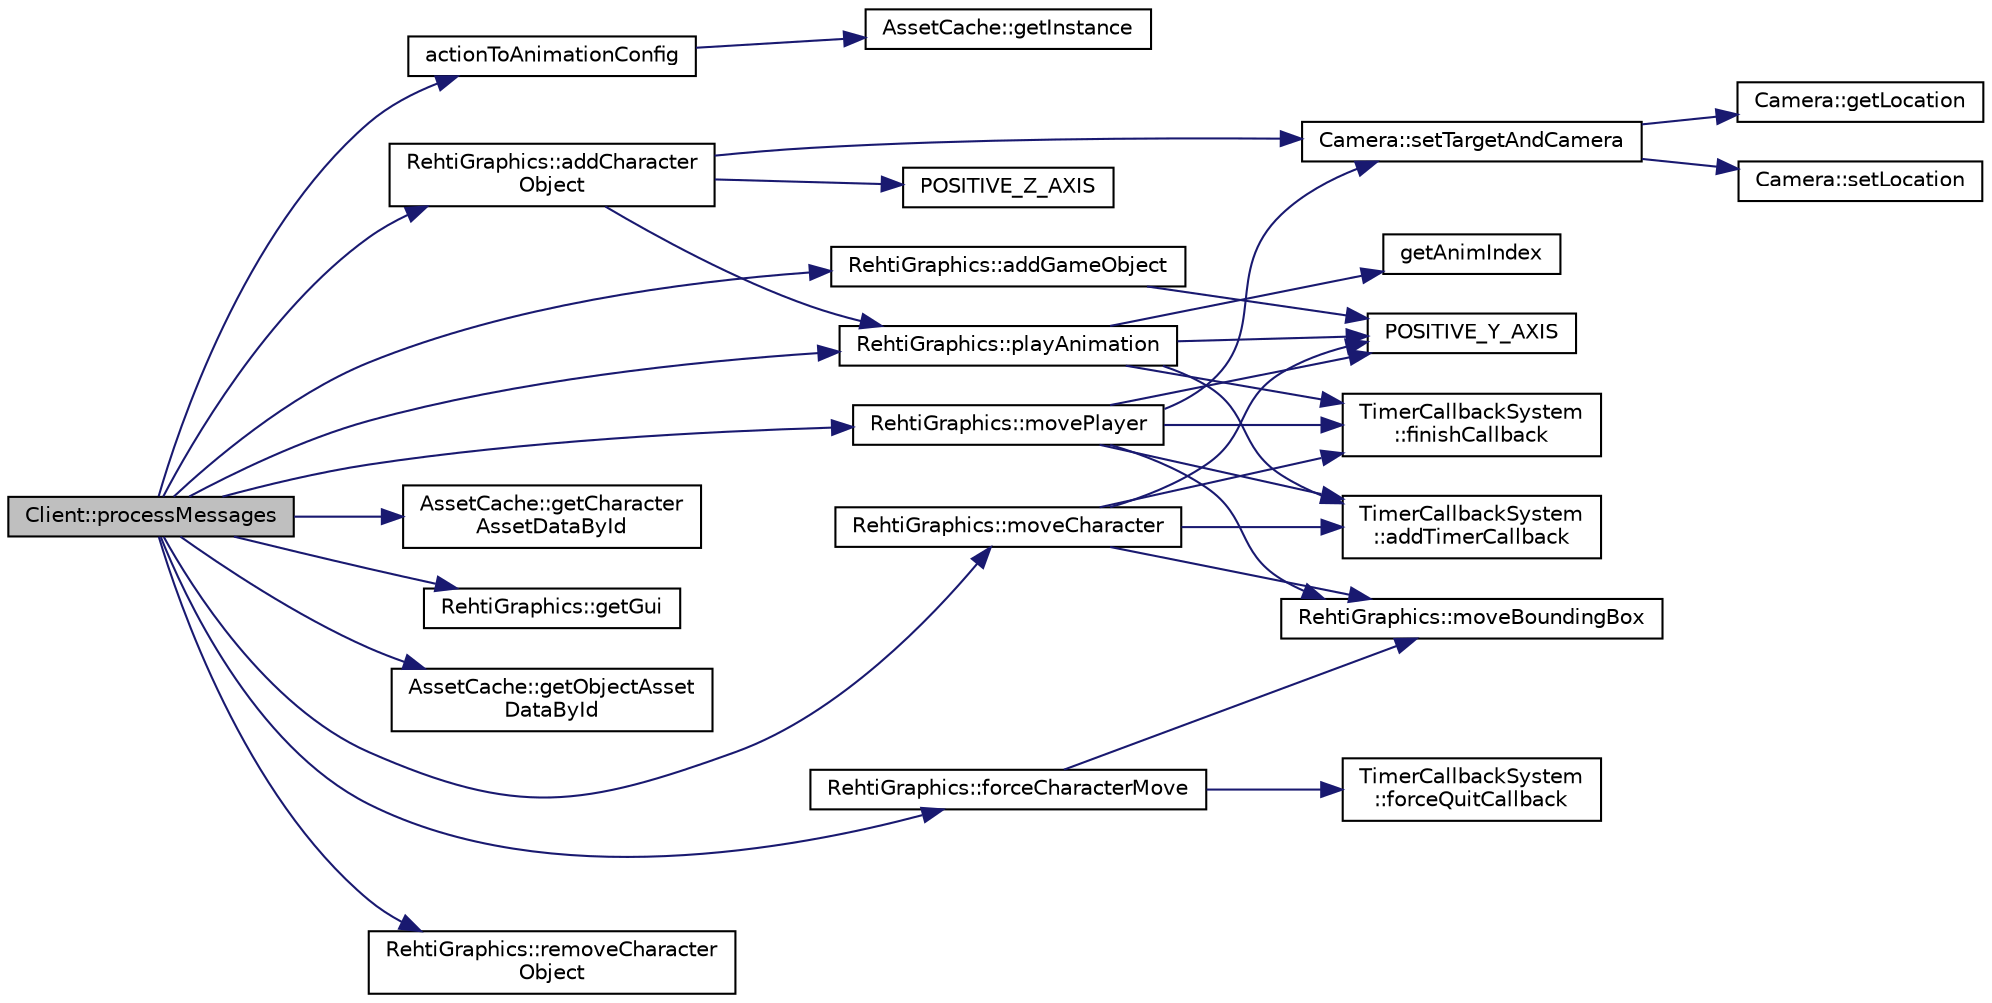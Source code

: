 digraph "Client::processMessages"
{
 // LATEX_PDF_SIZE
  edge [fontname="Helvetica",fontsize="10",labelfontname="Helvetica",labelfontsize="10"];
  node [fontname="Helvetica",fontsize="10",shape=record];
  rankdir="LR";
  Node1 [label="Client::processMessages",height=0.2,width=0.4,color="black", fillcolor="grey75", style="filled", fontcolor="black",tooltip="Processes messages from the server."];
  Node1 -> Node2 [color="midnightblue",fontsize="10",style="solid",fontname="Helvetica"];
  Node2 [label="actionToAnimationConfig",height=0.2,width=0.4,color="black", fillcolor="white", style="filled",URL="$client_2src_2Utils_8cpp.html#a8ef2bf38324ca6a2089bd5306b4c671b",tooltip="Convert action to animation config."];
  Node2 -> Node3 [color="midnightblue",fontsize="10",style="solid",fontname="Helvetica"];
  Node3 [label="AssetCache::getInstance",height=0.2,width=0.4,color="black", fillcolor="white", style="filled",URL="$classAssetCache.html#ad31c13741259ce09f6bd7fe8a8ba083b",tooltip="Returns the singleton instance of the AssetCache."];
  Node1 -> Node4 [color="midnightblue",fontsize="10",style="solid",fontname="Helvetica"];
  Node4 [label="RehtiGraphics::addCharacter\lObject",height=0.2,width=0.4,color="black", fillcolor="white", style="filled",URL="$classRehtiGraphics.html#ac817516ac285d8b37e44ed594a903bd1",tooltip="Adds a character object with the given id to the graphics backend. Also creates a bounding box for th..."];
  Node4 -> Node5 [color="midnightblue",fontsize="10",style="solid",fontname="Helvetica"];
  Node5 [label="RehtiGraphics::playAnimation",height=0.2,width=0.4,color="black", fillcolor="white", style="filled",URL="$classRehtiGraphics.html#a8619a3e0907702692d70355cc8a8eea6",tooltip="Plays an animation for the given character."];
  Node5 -> Node6 [color="midnightblue",fontsize="10",style="solid",fontname="Helvetica"];
  Node6 [label="TimerCallbackSystem\l::addTimerCallback",height=0.2,width=0.4,color="black", fillcolor="white", style="filled",URL="$classTimerCallbackSystem.html#af8ea3ade97f14ca226c625ad4d70f90b",tooltip="Adds a new timer callback for the given id."];
  Node5 -> Node7 [color="midnightblue",fontsize="10",style="solid",fontname="Helvetica"];
  Node7 [label="TimerCallbackSystem\l::finishCallback",height=0.2,width=0.4,color="black", fillcolor="white", style="filled",URL="$classTimerCallbackSystem.html#add46c4d14ad6d925b927c7d5720f5e6d",tooltip="Forces the callback to be completed with the time left in the timer and removes it from the system."];
  Node5 -> Node8 [color="midnightblue",fontsize="10",style="solid",fontname="Helvetica"];
  Node8 [label="getAnimIndex",height=0.2,width=0.4,color="black", fillcolor="white", style="filled",URL="$BasicTypes_8hpp.html#abeaa9e402d6a6f63c932da7fa203c38c",tooltip=" "];
  Node5 -> Node9 [color="midnightblue",fontsize="10",style="solid",fontname="Helvetica"];
  Node9 [label="POSITIVE_Y_AXIS",height=0.2,width=0.4,color="black", fillcolor="white", style="filled",URL="$Camera_8hpp.html#ab03bb87e5fba3bc2067ea684738a2748",tooltip=" "];
  Node4 -> Node10 [color="midnightblue",fontsize="10",style="solid",fontname="Helvetica"];
  Node10 [label="POSITIVE_Z_AXIS",height=0.2,width=0.4,color="black", fillcolor="white", style="filled",URL="$Camera_8hpp.html#ac57ad755be51ffc9cc41b032426ba68b",tooltip=" "];
  Node4 -> Node11 [color="midnightblue",fontsize="10",style="solid",fontname="Helvetica"];
  Node11 [label="Camera::setTargetAndCamera",height=0.2,width=0.4,color="black", fillcolor="white", style="filled",URL="$classCamera.html#a7e5afa229f8c473b74d4984e0663cc8f",tooltip="Sets the camera target to the given location and moves camera by the same amount."];
  Node11 -> Node12 [color="midnightblue",fontsize="10",style="solid",fontname="Helvetica"];
  Node12 [label="Camera::getLocation",height=0.2,width=0.4,color="black", fillcolor="white", style="filled",URL="$classCamera.html#aa5786f7090ec3569fa729f10a2e64ce1",tooltip="Returns the location of the camera."];
  Node11 -> Node13 [color="midnightblue",fontsize="10",style="solid",fontname="Helvetica"];
  Node13 [label="Camera::setLocation",height=0.2,width=0.4,color="black", fillcolor="white", style="filled",URL="$classCamera.html#a4e5c1cba3172130eaff779eca5ff5af9",tooltip="Sets the camera location to the given location."];
  Node1 -> Node14 [color="midnightblue",fontsize="10",style="solid",fontname="Helvetica"];
  Node14 [label="RehtiGraphics::addGameObject",height=0.2,width=0.4,color="black", fillcolor="white", style="filled",URL="$classRehtiGraphics.html#aea4a763d818fd3095763798d5b4b0c24",tooltip="Adds a game object with the given id to the graphics backend. Also creates a bounding box for the obj..."];
  Node14 -> Node9 [color="midnightblue",fontsize="10",style="solid",fontname="Helvetica"];
  Node1 -> Node15 [color="midnightblue",fontsize="10",style="solid",fontname="Helvetica"];
  Node15 [label="RehtiGraphics::forceCharacterMove",height=0.2,width=0.4,color="black", fillcolor="white", style="filled",URL="$classRehtiGraphics.html#aa0fe4714ffc957fc647c4e392397e3f5",tooltip="Forces character to the given location, cancelling any remaining movement callbacks and animations."];
  Node15 -> Node16 [color="midnightblue",fontsize="10",style="solid",fontname="Helvetica"];
  Node16 [label="TimerCallbackSystem\l::forceQuitCallback",height=0.2,width=0.4,color="black", fillcolor="white", style="filled",URL="$classTimerCallbackSystem.html#abbe5757fb1797f2e2bb229a28023201f",tooltip="Immediately forces the removal of the callback with the given id, without finishing the remaining tim..."];
  Node15 -> Node17 [color="midnightblue",fontsize="10",style="solid",fontname="Helvetica"];
  Node17 [label="RehtiGraphics::moveBoundingBox",height=0.2,width=0.4,color="black", fillcolor="white", style="filled",URL="$classRehtiGraphics.html#a1a332491febf46b86750d5d73e3e97ad",tooltip="Helper function to move a bounding box."];
  Node1 -> Node18 [color="midnightblue",fontsize="10",style="solid",fontname="Helvetica"];
  Node18 [label="AssetCache::getCharacter\lAssetDataById",height=0.2,width=0.4,color="black", fillcolor="white", style="filled",URL="$classAssetCache.html#acd735b6ac54f7994b6092eb88f4e56d9",tooltip="Returns the character asset data by type id."];
  Node1 -> Node19 [color="midnightblue",fontsize="10",style="solid",fontname="Helvetica"];
  Node19 [label="RehtiGraphics::getGui",height=0.2,width=0.4,color="black", fillcolor="white", style="filled",URL="$classRehtiGraphics.html#a0b627360419288947984636e806f1d82",tooltip=" "];
  Node1 -> Node20 [color="midnightblue",fontsize="10",style="solid",fontname="Helvetica"];
  Node20 [label="AssetCache::getObjectAsset\lDataById",height=0.2,width=0.4,color="black", fillcolor="white", style="filled",URL="$classAssetCache.html#a68b5da460af29dca4e38a17772d7bc9d",tooltip="Returns the object asset data by type id."];
  Node1 -> Node21 [color="midnightblue",fontsize="10",style="solid",fontname="Helvetica"];
  Node21 [label="RehtiGraphics::moveCharacter",height=0.2,width=0.4,color="black", fillcolor="white", style="filled",URL="$classRehtiGraphics.html#ac24939dc0395b9a5c70eb35d3fd3947f",tooltip="Moves character to the given location in the given time. Automatically sets the running animation and..."];
  Node21 -> Node6 [color="midnightblue",fontsize="10",style="solid",fontname="Helvetica"];
  Node21 -> Node7 [color="midnightblue",fontsize="10",style="solid",fontname="Helvetica"];
  Node21 -> Node17 [color="midnightblue",fontsize="10",style="solid",fontname="Helvetica"];
  Node21 -> Node9 [color="midnightblue",fontsize="10",style="solid",fontname="Helvetica"];
  Node1 -> Node22 [color="midnightblue",fontsize="10",style="solid",fontname="Helvetica"];
  Node22 [label="RehtiGraphics::movePlayer",height=0.2,width=0.4,color="black", fillcolor="white", style="filled",URL="$classRehtiGraphics.html#ad09a8e4ec5d0f6e8d48159c30430ffd5",tooltip="Moves the player to the given location in the given time. Also automatically rotates the player to fa..."];
  Node22 -> Node6 [color="midnightblue",fontsize="10",style="solid",fontname="Helvetica"];
  Node22 -> Node7 [color="midnightblue",fontsize="10",style="solid",fontname="Helvetica"];
  Node22 -> Node17 [color="midnightblue",fontsize="10",style="solid",fontname="Helvetica"];
  Node22 -> Node9 [color="midnightblue",fontsize="10",style="solid",fontname="Helvetica"];
  Node22 -> Node11 [color="midnightblue",fontsize="10",style="solid",fontname="Helvetica"];
  Node1 -> Node5 [color="midnightblue",fontsize="10",style="solid",fontname="Helvetica"];
  Node1 -> Node23 [color="midnightblue",fontsize="10",style="solid",fontname="Helvetica"];
  Node23 [label="RehtiGraphics::removeCharacter\lObject",height=0.2,width=0.4,color="black", fillcolor="white", style="filled",URL="$classRehtiGraphics.html#aa13261cd00ba944bb91da701e74fadfa",tooltip="Removes a character object with the given id from the graphics backend."];
}
